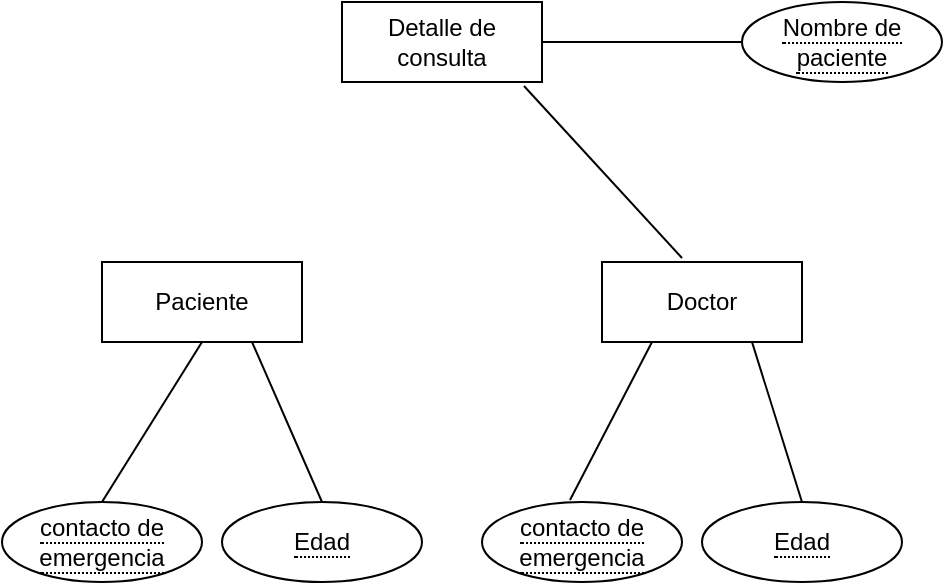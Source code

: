 <mxfile version="20.8.11" type="github">
  <diagram name="Página-1" id="XEysf7W0tJwCfX9NbGjx">
    <mxGraphModel dx="1434" dy="790" grid="1" gridSize="10" guides="1" tooltips="1" connect="1" arrows="1" fold="1" page="1" pageScale="1" pageWidth="827" pageHeight="1169" math="0" shadow="0">
      <root>
        <mxCell id="0" />
        <mxCell id="1" parent="0" />
        <mxCell id="hqM8r6uwuY-SywZkjEzf-5" value="Paciente" style="whiteSpace=wrap;html=1;align=center;" vertex="1" parent="1">
          <mxGeometry x="60" y="170" width="100" height="40" as="geometry" />
        </mxCell>
        <mxCell id="hqM8r6uwuY-SywZkjEzf-9" value="&lt;span style=&quot;border-bottom: 1px dotted&quot;&gt;Nombre de paciente&lt;/span&gt;" style="ellipse;whiteSpace=wrap;html=1;align=center;" vertex="1" parent="1">
          <mxGeometry x="380" y="40" width="100" height="40" as="geometry" />
        </mxCell>
        <mxCell id="hqM8r6uwuY-SywZkjEzf-10" value="&lt;span style=&quot;border-bottom: 1px dotted&quot;&gt;contacto de emergencia&lt;/span&gt;" style="ellipse;whiteSpace=wrap;html=1;align=center;" vertex="1" parent="1">
          <mxGeometry x="10" y="290" width="100" height="40" as="geometry" />
        </mxCell>
        <mxCell id="hqM8r6uwuY-SywZkjEzf-11" value="&lt;span style=&quot;border-bottom: 1px dotted&quot;&gt;Edad&lt;/span&gt;" style="ellipse;whiteSpace=wrap;html=1;align=center;" vertex="1" parent="1">
          <mxGeometry x="120" y="290" width="100" height="40" as="geometry" />
        </mxCell>
        <mxCell id="hqM8r6uwuY-SywZkjEzf-12" value="Doctor" style="whiteSpace=wrap;html=1;align=center;" vertex="1" parent="1">
          <mxGeometry x="310" y="170" width="100" height="40" as="geometry" />
        </mxCell>
        <mxCell id="hqM8r6uwuY-SywZkjEzf-13" value="&lt;span style=&quot;border-bottom: 1px dotted&quot;&gt;contacto de emergencia&lt;/span&gt;" style="ellipse;whiteSpace=wrap;html=1;align=center;" vertex="1" parent="1">
          <mxGeometry x="250" y="290" width="100" height="40" as="geometry" />
        </mxCell>
        <mxCell id="hqM8r6uwuY-SywZkjEzf-14" value="&lt;span style=&quot;border-bottom: 1px dotted&quot;&gt;Edad&lt;/span&gt;" style="ellipse;whiteSpace=wrap;html=1;align=center;" vertex="1" parent="1">
          <mxGeometry x="360" y="290" width="100" height="40" as="geometry" />
        </mxCell>
        <mxCell id="hqM8r6uwuY-SywZkjEzf-15" value="Detalle de consulta" style="whiteSpace=wrap;html=1;align=center;" vertex="1" parent="1">
          <mxGeometry x="180" y="40" width="100" height="40" as="geometry" />
        </mxCell>
        <mxCell id="hqM8r6uwuY-SywZkjEzf-19" value="" style="endArrow=none;html=1;rounded=0;entryX=0.5;entryY=1;entryDx=0;entryDy=0;exitX=0.5;exitY=0;exitDx=0;exitDy=0;" edge="1" parent="1" source="hqM8r6uwuY-SywZkjEzf-10" target="hqM8r6uwuY-SywZkjEzf-5">
          <mxGeometry relative="1" as="geometry">
            <mxPoint x="70" y="260" as="sourcePoint" />
            <mxPoint x="230" y="260" as="targetPoint" />
          </mxGeometry>
        </mxCell>
        <mxCell id="hqM8r6uwuY-SywZkjEzf-20" value="" style="endArrow=none;html=1;rounded=0;exitX=0.75;exitY=1;exitDx=0;exitDy=0;entryX=0.5;entryY=0;entryDx=0;entryDy=0;" edge="1" parent="1" source="hqM8r6uwuY-SywZkjEzf-5" target="hqM8r6uwuY-SywZkjEzf-11">
          <mxGeometry relative="1" as="geometry">
            <mxPoint x="150" y="240" as="sourcePoint" />
            <mxPoint x="160" y="280" as="targetPoint" />
          </mxGeometry>
        </mxCell>
        <mxCell id="hqM8r6uwuY-SywZkjEzf-21" value="" style="endArrow=none;html=1;rounded=0;exitX=0.44;exitY=-0.025;exitDx=0;exitDy=0;exitPerimeter=0;entryX=0.25;entryY=1;entryDx=0;entryDy=0;" edge="1" parent="1" source="hqM8r6uwuY-SywZkjEzf-13" target="hqM8r6uwuY-SywZkjEzf-12">
          <mxGeometry relative="1" as="geometry">
            <mxPoint x="340" y="250" as="sourcePoint" />
            <mxPoint x="500" y="250" as="targetPoint" />
          </mxGeometry>
        </mxCell>
        <mxCell id="hqM8r6uwuY-SywZkjEzf-22" value="" style="endArrow=none;html=1;rounded=0;exitX=0.75;exitY=1;exitDx=0;exitDy=0;entryX=0.5;entryY=0;entryDx=0;entryDy=0;" edge="1" parent="1" source="hqM8r6uwuY-SywZkjEzf-12" target="hqM8r6uwuY-SywZkjEzf-14">
          <mxGeometry relative="1" as="geometry">
            <mxPoint x="430" y="240" as="sourcePoint" />
            <mxPoint x="400" y="280" as="targetPoint" />
          </mxGeometry>
        </mxCell>
        <mxCell id="hqM8r6uwuY-SywZkjEzf-23" value="" style="endArrow=none;html=1;rounded=0;exitX=0.91;exitY=1.05;exitDx=0;exitDy=0;exitPerimeter=0;entryX=0.4;entryY=-0.05;entryDx=0;entryDy=0;entryPerimeter=0;" edge="1" parent="1" source="hqM8r6uwuY-SywZkjEzf-15" target="hqM8r6uwuY-SywZkjEzf-12">
          <mxGeometry relative="1" as="geometry">
            <mxPoint x="280" y="130" as="sourcePoint" />
            <mxPoint x="440" y="130" as="targetPoint" />
          </mxGeometry>
        </mxCell>
        <mxCell id="hqM8r6uwuY-SywZkjEzf-24" value="" style="endArrow=none;html=1;rounded=0;" edge="1" parent="1">
          <mxGeometry relative="1" as="geometry">
            <mxPoint x="280" y="60" as="sourcePoint" />
            <mxPoint x="380" y="60" as="targetPoint" />
          </mxGeometry>
        </mxCell>
      </root>
    </mxGraphModel>
  </diagram>
</mxfile>
